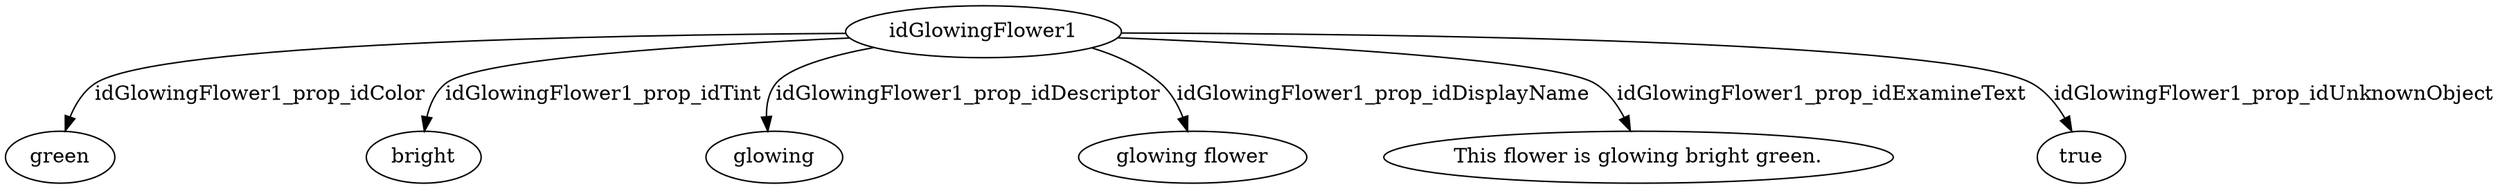 strict digraph  {
idGlowingFlower1;
green;
bright;
glowing;
"glowing flower";
"This flower is glowing bright green.";
true;
idGlowingFlower1 -> green  [label=idGlowingFlower1_prop_idColor];
idGlowingFlower1 -> bright  [label=idGlowingFlower1_prop_idTint];
idGlowingFlower1 -> glowing  [label=idGlowingFlower1_prop_idDescriptor];
idGlowingFlower1 -> "glowing flower"  [label=idGlowingFlower1_prop_idDisplayName];
idGlowingFlower1 -> "This flower is glowing bright green."  [label=idGlowingFlower1_prop_idExamineText];
idGlowingFlower1 -> true  [label=idGlowingFlower1_prop_idUnknownObject];
}
